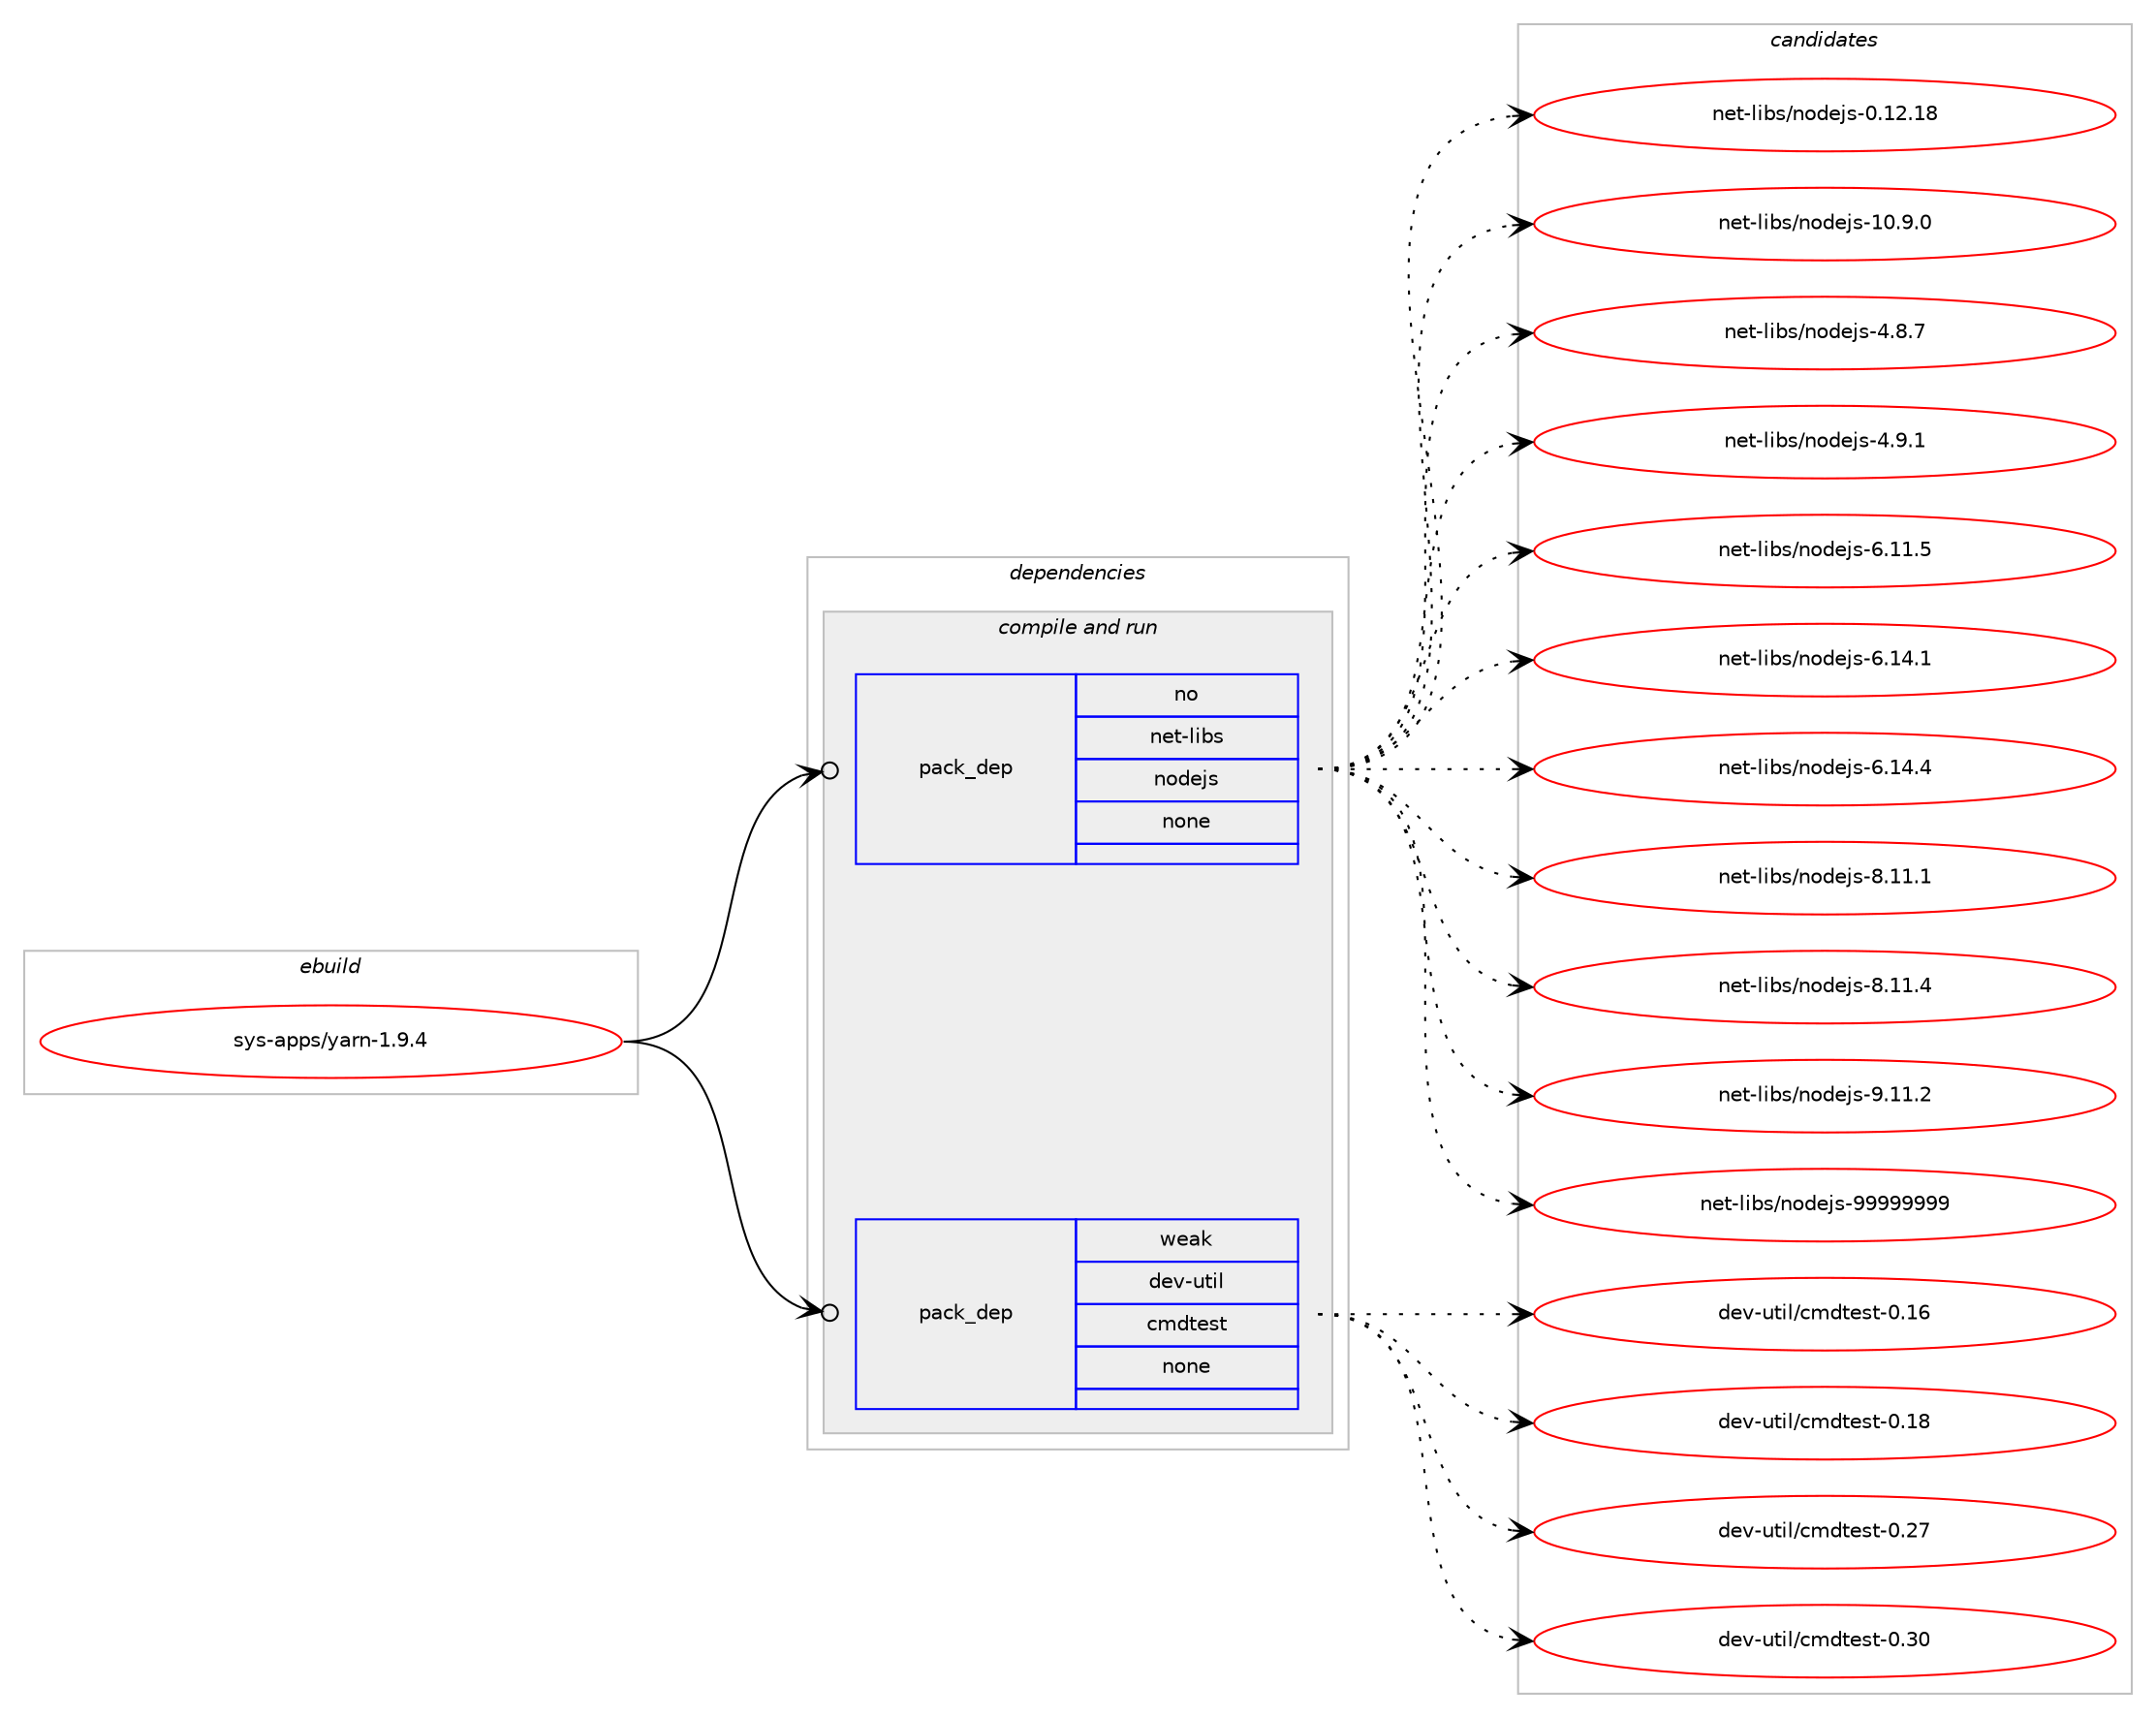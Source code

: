 digraph prolog {

# *************
# Graph options
# *************

newrank=true;
concentrate=true;
compound=true;
graph [rankdir=LR,fontname=Helvetica,fontsize=10,ranksep=1.5];#, ranksep=2.5, nodesep=0.2];
edge  [arrowhead=vee];
node  [fontname=Helvetica,fontsize=10];

# **********
# The ebuild
# **********

subgraph cluster_leftcol {
color=gray;
rank=same;
label=<<i>ebuild</i>>;
id [label="sys-apps/yarn-1.9.4", color=red, width=4, href="../sys-apps/yarn-1.9.4.svg"];
}

# ****************
# The dependencies
# ****************

subgraph cluster_midcol {
color=gray;
label=<<i>dependencies</i>>;
subgraph cluster_compile {
fillcolor="#eeeeee";
style=filled;
label=<<i>compile</i>>;
}
subgraph cluster_compileandrun {
fillcolor="#eeeeee";
style=filled;
label=<<i>compile and run</i>>;
subgraph pack262 {
dependency352 [label=<<TABLE BORDER="0" CELLBORDER="1" CELLSPACING="0" CELLPADDING="4" WIDTH="220"><TR><TD ROWSPAN="6" CELLPADDING="30">pack_dep</TD></TR><TR><TD WIDTH="110">no</TD></TR><TR><TD>net-libs</TD></TR><TR><TD>nodejs</TD></TR><TR><TD>none</TD></TR><TR><TD></TD></TR></TABLE>>, shape=none, color=blue];
}
id:e -> dependency352:w [weight=20,style="solid",arrowhead="odotvee"];
subgraph pack263 {
dependency353 [label=<<TABLE BORDER="0" CELLBORDER="1" CELLSPACING="0" CELLPADDING="4" WIDTH="220"><TR><TD ROWSPAN="6" CELLPADDING="30">pack_dep</TD></TR><TR><TD WIDTH="110">weak</TD></TR><TR><TD>dev-util</TD></TR><TR><TD>cmdtest</TD></TR><TR><TD>none</TD></TR><TR><TD></TD></TR></TABLE>>, shape=none, color=blue];
}
id:e -> dependency353:w [weight=20,style="solid",arrowhead="odotvee"];
}
subgraph cluster_run {
fillcolor="#eeeeee";
style=filled;
label=<<i>run</i>>;
}
}

# **************
# The candidates
# **************

subgraph cluster_choices {
rank=same;
color=gray;
label=<<i>candidates</i>>;

subgraph choice262 {
color=black;
nodesep=1;
choice1101011164510810598115471101111001011061154548464950464956 [label="net-libs/nodejs-0.12.18", color=red, width=4,href="../net-libs/nodejs-0.12.18.svg"];
choice11010111645108105981154711011110010110611545494846574648 [label="net-libs/nodejs-10.9.0", color=red, width=4,href="../net-libs/nodejs-10.9.0.svg"];
choice110101116451081059811547110111100101106115455246564655 [label="net-libs/nodejs-4.8.7", color=red, width=4,href="../net-libs/nodejs-4.8.7.svg"];
choice110101116451081059811547110111100101106115455246574649 [label="net-libs/nodejs-4.9.1", color=red, width=4,href="../net-libs/nodejs-4.9.1.svg"];
choice11010111645108105981154711011110010110611545544649494653 [label="net-libs/nodejs-6.11.5", color=red, width=4,href="../net-libs/nodejs-6.11.5.svg"];
choice11010111645108105981154711011110010110611545544649524649 [label="net-libs/nodejs-6.14.1", color=red, width=4,href="../net-libs/nodejs-6.14.1.svg"];
choice11010111645108105981154711011110010110611545544649524652 [label="net-libs/nodejs-6.14.4", color=red, width=4,href="../net-libs/nodejs-6.14.4.svg"];
choice11010111645108105981154711011110010110611545564649494649 [label="net-libs/nodejs-8.11.1", color=red, width=4,href="../net-libs/nodejs-8.11.1.svg"];
choice11010111645108105981154711011110010110611545564649494652 [label="net-libs/nodejs-8.11.4", color=red, width=4,href="../net-libs/nodejs-8.11.4.svg"];
choice11010111645108105981154711011110010110611545574649494650 [label="net-libs/nodejs-9.11.2", color=red, width=4,href="../net-libs/nodejs-9.11.2.svg"];
choice110101116451081059811547110111100101106115455757575757575757 [label="net-libs/nodejs-99999999", color=red, width=4,href="../net-libs/nodejs-99999999.svg"];
dependency352:e -> choice1101011164510810598115471101111001011061154548464950464956:w [style=dotted,weight="100"];
dependency352:e -> choice11010111645108105981154711011110010110611545494846574648:w [style=dotted,weight="100"];
dependency352:e -> choice110101116451081059811547110111100101106115455246564655:w [style=dotted,weight="100"];
dependency352:e -> choice110101116451081059811547110111100101106115455246574649:w [style=dotted,weight="100"];
dependency352:e -> choice11010111645108105981154711011110010110611545544649494653:w [style=dotted,weight="100"];
dependency352:e -> choice11010111645108105981154711011110010110611545544649524649:w [style=dotted,weight="100"];
dependency352:e -> choice11010111645108105981154711011110010110611545544649524652:w [style=dotted,weight="100"];
dependency352:e -> choice11010111645108105981154711011110010110611545564649494649:w [style=dotted,weight="100"];
dependency352:e -> choice11010111645108105981154711011110010110611545564649494652:w [style=dotted,weight="100"];
dependency352:e -> choice11010111645108105981154711011110010110611545574649494650:w [style=dotted,weight="100"];
dependency352:e -> choice110101116451081059811547110111100101106115455757575757575757:w [style=dotted,weight="100"];
}
subgraph choice263 {
color=black;
nodesep=1;
choice1001011184511711610510847991091001161011151164548464954 [label="dev-util/cmdtest-0.16", color=red, width=4,href="../dev-util/cmdtest-0.16.svg"];
choice1001011184511711610510847991091001161011151164548464956 [label="dev-util/cmdtest-0.18", color=red, width=4,href="../dev-util/cmdtest-0.18.svg"];
choice1001011184511711610510847991091001161011151164548465055 [label="dev-util/cmdtest-0.27", color=red, width=4,href="../dev-util/cmdtest-0.27.svg"];
choice1001011184511711610510847991091001161011151164548465148 [label="dev-util/cmdtest-0.30", color=red, width=4,href="../dev-util/cmdtest-0.30.svg"];
dependency353:e -> choice1001011184511711610510847991091001161011151164548464954:w [style=dotted,weight="100"];
dependency353:e -> choice1001011184511711610510847991091001161011151164548464956:w [style=dotted,weight="100"];
dependency353:e -> choice1001011184511711610510847991091001161011151164548465055:w [style=dotted,weight="100"];
dependency353:e -> choice1001011184511711610510847991091001161011151164548465148:w [style=dotted,weight="100"];
}
}

}
